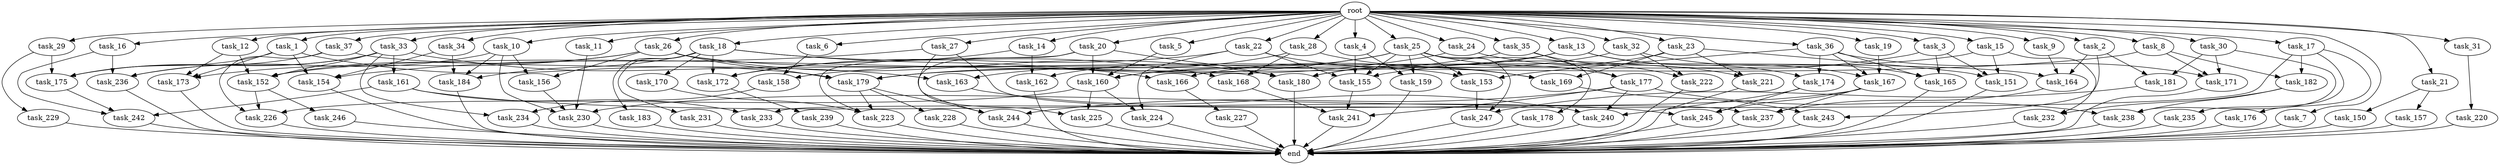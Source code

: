digraph G {
  task_8 [size="102.400000"];
  task_239 [size="21474836480.000000"];
  task_173 [size="28346784153.600002"];
  task_158 [size="45526653337.600006"];
  task_17 [size="102.400000"];
  task_32 [size="102.400000"];
  root [size="0.000000"];
  task_223 [size="112528143155.200012"];
  task_242 [size="146028888064.000000"];
  task_35 [size="102.400000"];
  task_161 [size="85899345920.000000"];
  task_159 [size="49821620633.600006"];
  task_26 [size="102.400000"];
  task_15 [size="102.400000"];
  task_167 [size="79886391705.600006"];
  task_227 [size="30923764531.200001"];
  task_166 [size="6871947673.600000"];
  task_184 [size="79886391705.600006"];
  task_177 [size="84181359001.600006"];
  task_33 [size="102.400000"];
  task_240 [size="24910810316.800003"];
  task_181 [size="85899345920.000000"];
  task_231 [size="3435973836.800000"];
  task_241 [size="69578470195.199997"];
  task_233 [size="83322365542.400009"];
  task_176 [size="13743895347.200001"];
  end [size="0.000000"];
  task_13 [size="102.400000"];
  task_153 [size="48962627174.400002"];
  task_30 [size="102.400000"];
  task_5 [size="102.400000"];
  task_183 [size="3435973836.800000"];
  task_6 [size="102.400000"];
  task_7 [size="102.400000"];
  task_25 [size="102.400000"];
  task_22 [size="102.400000"];
  task_169 [size="154618822656.000000"];
  task_3 [size="102.400000"];
  task_179 [size="97925254348.800003"];
  task_234 [size="140874927308.800018"];
  task_164 [size="82463372083.200012"];
  task_221 [size="116823110451.200012"];
  task_236 [size="162349763788.800018"];
  task_230 [size="182965606809.600006"];
  task_162 [size="45526653337.600006"];
  task_157 [size="69578470195.199997"];
  task_16 [size="102.400000"];
  task_154 [size="64424509440.000000"];
  task_150 [size="69578470195.199997"];
  task_175 [size="152041842278.399994"];
  task_224 [size="83322365542.400009"];
  task_155 [size="105656195481.600006"];
  task_160 [size="180388626432.000000"];
  task_182 [size="55834574848.000000"];
  task_245 [size="108233175859.200012"];
  task_12 [size="102.400000"];
  task_21 [size="102.400000"];
  task_18 [size="102.400000"];
  task_180 [size="132284992716.800003"];
  task_31 [size="102.400000"];
  task_244 [size="104797202022.400009"];
  task_9 [size="102.400000"];
  task_237 [size="60129542144.000000"];
  task_168 [size="58411555225.600006"];
  task_28 [size="102.400000"];
  task_174 [size="24910810316.800003"];
  task_247 [size="105656195481.600006"];
  task_29 [size="102.400000"];
  task_11 [size="102.400000"];
  task_34 [size="102.400000"];
  task_10 [size="102.400000"];
  task_163 [size="140874927308.800018"];
  task_178 [size="42090679500.800003"];
  task_2 [size="102.400000"];
  task_171 [size="76450417868.800003"];
  task_225 [size="91053306675.200012"];
  task_228 [size="69578470195.199997"];
  task_14 [size="102.400000"];
  task_156 [size="58411555225.600006"];
  task_151 [size="213889371340.800018"];
  task_222 [size="45526653337.600006"];
  task_24 [size="102.400000"];
  task_243 [size="140874927308.800018"];
  task_19 [size="102.400000"];
  task_226 [size="104797202022.400009"];
  task_36 [size="102.400000"];
  task_170 [size="3435973836.800000"];
  task_220 [size="42090679500.800003"];
  task_4 [size="102.400000"];
  task_235 [size="13743895347.200001"];
  task_27 [size="102.400000"];
  task_232 [size="99643241267.200012"];
  task_229 [size="30923764531.200001"];
  task_23 [size="102.400000"];
  task_37 [size="102.400000"];
  task_165 [size="48962627174.400002"];
  task_1 [size="102.400000"];
  task_152 [size="114246130073.600006"];
  task_172 [size="20615843020.800003"];
  task_246 [size="21474836480.000000"];
  task_20 [size="102.400000"];
  task_238 [size="58411555225.600006"];

  task_8 -> task_179 [size="411041792.000000"];
  task_8 -> task_171 [size="411041792.000000"];
  task_8 -> task_182 [size="411041792.000000"];
  task_239 -> end [size="1.000000"];
  task_173 -> end [size="1.000000"];
  task_158 -> task_234 [size="536870912.000000"];
  task_17 -> task_235 [size="134217728.000000"];
  task_17 -> task_233 [size="134217728.000000"];
  task_17 -> task_176 [size="134217728.000000"];
  task_17 -> task_182 [size="134217728.000000"];
  task_32 -> task_166 [size="33554432.000000"];
  task_32 -> task_165 [size="33554432.000000"];
  task_32 -> task_222 [size="33554432.000000"];
  root -> task_8 [size="1.000000"];
  root -> task_14 [size="1.000000"];
  root -> task_24 [size="1.000000"];
  root -> task_13 [size="1.000000"];
  root -> task_33 [size="1.000000"];
  root -> task_12 [size="1.000000"];
  root -> task_21 [size="1.000000"];
  root -> task_18 [size="1.000000"];
  root -> task_22 [size="1.000000"];
  root -> task_31 [size="1.000000"];
  root -> task_9 [size="1.000000"];
  root -> task_5 [size="1.000000"];
  root -> task_36 [size="1.000000"];
  root -> task_32 [size="1.000000"];
  root -> task_26 [size="1.000000"];
  root -> task_15 [size="1.000000"];
  root -> task_6 [size="1.000000"];
  root -> task_4 [size="1.000000"];
  root -> task_25 [size="1.000000"];
  root -> task_30 [size="1.000000"];
  root -> task_34 [size="1.000000"];
  root -> task_3 [size="1.000000"];
  root -> task_19 [size="1.000000"];
  root -> task_10 [size="1.000000"];
  root -> task_23 [size="1.000000"];
  root -> task_37 [size="1.000000"];
  root -> task_1 [size="1.000000"];
  root -> task_17 [size="1.000000"];
  root -> task_2 [size="1.000000"];
  root -> task_29 [size="1.000000"];
  root -> task_20 [size="1.000000"];
  root -> task_35 [size="1.000000"];
  root -> task_7 [size="1.000000"];
  root -> task_27 [size="1.000000"];
  root -> task_11 [size="1.000000"];
  root -> task_28 [size="1.000000"];
  root -> task_16 [size="1.000000"];
  task_223 -> end [size="1.000000"];
  task_242 -> end [size="1.000000"];
  task_35 -> task_160 [size="411041792.000000"];
  task_35 -> task_177 [size="411041792.000000"];
  task_35 -> task_222 [size="411041792.000000"];
  task_161 -> task_245 [size="679477248.000000"];
  task_161 -> task_242 [size="679477248.000000"];
  task_161 -> task_233 [size="679477248.000000"];
  task_159 -> end [size="1.000000"];
  task_26 -> task_156 [size="33554432.000000"];
  task_26 -> task_179 [size="33554432.000000"];
  task_26 -> task_153 [size="33554432.000000"];
  task_26 -> task_180 [size="33554432.000000"];
  task_26 -> task_152 [size="33554432.000000"];
  task_26 -> task_173 [size="33554432.000000"];
  task_15 -> task_160 [size="838860800.000000"];
  task_15 -> task_151 [size="838860800.000000"];
  task_15 -> task_232 [size="838860800.000000"];
  task_167 -> task_245 [size="301989888.000000"];
  task_167 -> task_237 [size="301989888.000000"];
  task_167 -> task_230 [size="301989888.000000"];
  task_227 -> end [size="1.000000"];
  task_166 -> task_227 [size="301989888.000000"];
  task_184 -> end [size="1.000000"];
  task_177 -> task_241 [size="134217728.000000"];
  task_177 -> task_238 [size="134217728.000000"];
  task_177 -> task_240 [size="134217728.000000"];
  task_177 -> task_244 [size="134217728.000000"];
  task_33 -> task_234 [size="838860800.000000"];
  task_33 -> task_163 [size="838860800.000000"];
  task_33 -> task_161 [size="838860800.000000"];
  task_33 -> task_236 [size="838860800.000000"];
  task_33 -> task_175 [size="838860800.000000"];
  task_33 -> task_152 [size="838860800.000000"];
  task_240 -> end [size="1.000000"];
  task_181 -> task_247 [size="411041792.000000"];
  task_231 -> end [size="1.000000"];
  task_241 -> end [size="1.000000"];
  task_233 -> end [size="1.000000"];
  task_176 -> end [size="1.000000"];
  task_13 -> task_167 [size="209715200.000000"];
  task_13 -> task_174 [size="209715200.000000"];
  task_13 -> task_180 [size="209715200.000000"];
  task_13 -> task_152 [size="209715200.000000"];
  task_153 -> task_247 [size="209715200.000000"];
  task_30 -> task_181 [size="301989888.000000"];
  task_30 -> task_171 [size="301989888.000000"];
  task_30 -> task_238 [size="301989888.000000"];
  task_5 -> task_160 [size="301989888.000000"];
  task_183 -> end [size="1.000000"];
  task_6 -> task_158 [size="33554432.000000"];
  task_7 -> end [size="1.000000"];
  task_25 -> task_178 [size="411041792.000000"];
  task_25 -> task_162 [size="411041792.000000"];
  task_25 -> task_158 [size="411041792.000000"];
  task_25 -> task_153 [size="411041792.000000"];
  task_25 -> task_159 [size="411041792.000000"];
  task_25 -> task_247 [size="411041792.000000"];
  task_25 -> task_155 [size="411041792.000000"];
  task_25 -> task_177 [size="411041792.000000"];
  task_22 -> task_172 [size="134217728.000000"];
  task_22 -> task_169 [size="134217728.000000"];
  task_22 -> task_224 [size="134217728.000000"];
  task_22 -> task_155 [size="134217728.000000"];
  task_169 -> task_243 [size="838860800.000000"];
  task_3 -> task_151 [size="411041792.000000"];
  task_3 -> task_165 [size="411041792.000000"];
  task_3 -> task_155 [size="411041792.000000"];
  task_179 -> task_228 [size="679477248.000000"];
  task_179 -> task_223 [size="679477248.000000"];
  task_179 -> task_244 [size="679477248.000000"];
  task_234 -> end [size="1.000000"];
  task_164 -> task_237 [size="75497472.000000"];
  task_221 -> end [size="1.000000"];
  task_236 -> end [size="1.000000"];
  task_230 -> end [size="1.000000"];
  task_162 -> end [size="1.000000"];
  task_157 -> end [size="1.000000"];
  task_16 -> task_242 [size="209715200.000000"];
  task_16 -> task_236 [size="209715200.000000"];
  task_154 -> end [size="1.000000"];
  task_150 -> end [size="1.000000"];
  task_175 -> task_242 [size="536870912.000000"];
  task_224 -> end [size="1.000000"];
  task_155 -> task_241 [size="134217728.000000"];
  task_160 -> task_224 [size="679477248.000000"];
  task_160 -> task_226 [size="679477248.000000"];
  task_160 -> task_225 [size="679477248.000000"];
  task_182 -> task_232 [size="134217728.000000"];
  task_182 -> task_238 [size="134217728.000000"];
  task_245 -> end [size="1.000000"];
  task_12 -> task_152 [size="33554432.000000"];
  task_12 -> task_173 [size="33554432.000000"];
  task_21 -> task_150 [size="679477248.000000"];
  task_21 -> task_157 [size="679477248.000000"];
  task_18 -> task_172 [size="33554432.000000"];
  task_18 -> task_183 [size="33554432.000000"];
  task_18 -> task_231 [size="33554432.000000"];
  task_18 -> task_166 [size="33554432.000000"];
  task_18 -> task_170 [size="33554432.000000"];
  task_18 -> task_168 [size="33554432.000000"];
  task_18 -> task_184 [size="33554432.000000"];
  task_180 -> end [size="1.000000"];
  task_31 -> task_220 [size="411041792.000000"];
  task_244 -> end [size="1.000000"];
  task_9 -> task_164 [size="134217728.000000"];
  task_237 -> end [size="1.000000"];
  task_168 -> task_241 [size="411041792.000000"];
  task_28 -> task_169 [size="536870912.000000"];
  task_28 -> task_168 [size="536870912.000000"];
  task_28 -> task_163 [size="536870912.000000"];
  task_174 -> task_245 [size="75497472.000000"];
  task_174 -> task_240 [size="75497472.000000"];
  task_247 -> end [size="1.000000"];
  task_29 -> task_229 [size="301989888.000000"];
  task_29 -> task_175 [size="301989888.000000"];
  task_11 -> task_230 [size="411041792.000000"];
  task_34 -> task_154 [size="209715200.000000"];
  task_34 -> task_184 [size="209715200.000000"];
  task_10 -> task_184 [size="536870912.000000"];
  task_10 -> task_156 [size="536870912.000000"];
  task_10 -> task_230 [size="536870912.000000"];
  task_10 -> task_236 [size="536870912.000000"];
  task_163 -> task_240 [size="33554432.000000"];
  task_178 -> end [size="1.000000"];
  task_2 -> task_181 [size="536870912.000000"];
  task_2 -> task_243 [size="536870912.000000"];
  task_2 -> task_164 [size="536870912.000000"];
  task_171 -> end [size="1.000000"];
  task_225 -> end [size="1.000000"];
  task_228 -> end [size="1.000000"];
  task_14 -> task_172 [size="33554432.000000"];
  task_14 -> task_162 [size="33554432.000000"];
  task_156 -> task_230 [size="536870912.000000"];
  task_151 -> end [size="1.000000"];
  task_222 -> end [size="1.000000"];
  task_24 -> task_179 [size="301989888.000000"];
  task_24 -> task_221 [size="301989888.000000"];
  task_243 -> end [size="1.000000"];
  task_19 -> task_167 [size="536870912.000000"];
  task_226 -> end [size="1.000000"];
  task_36 -> task_153 [size="33554432.000000"];
  task_36 -> task_167 [size="33554432.000000"];
  task_36 -> task_174 [size="33554432.000000"];
  task_36 -> task_165 [size="33554432.000000"];
  task_36 -> task_171 [size="33554432.000000"];
  task_170 -> task_223 [size="209715200.000000"];
  task_220 -> end [size="1.000000"];
  task_4 -> task_159 [size="75497472.000000"];
  task_4 -> task_155 [size="75497472.000000"];
  task_235 -> end [size="1.000000"];
  task_27 -> task_154 [size="209715200.000000"];
  task_27 -> task_237 [size="209715200.000000"];
  task_27 -> task_225 [size="209715200.000000"];
  task_232 -> end [size="1.000000"];
  task_229 -> end [size="1.000000"];
  task_23 -> task_151 [size="838860800.000000"];
  task_23 -> task_169 [size="838860800.000000"];
  task_23 -> task_180 [size="838860800.000000"];
  task_23 -> task_221 [size="838860800.000000"];
  task_37 -> task_175 [size="134217728.000000"];
  task_37 -> task_226 [size="134217728.000000"];
  task_37 -> task_164 [size="134217728.000000"];
  task_165 -> end [size="1.000000"];
  task_1 -> task_154 [size="209715200.000000"];
  task_1 -> task_175 [size="209715200.000000"];
  task_1 -> task_173 [size="209715200.000000"];
  task_1 -> task_179 [size="209715200.000000"];
  task_152 -> task_246 [size="209715200.000000"];
  task_152 -> task_226 [size="209715200.000000"];
  task_172 -> task_239 [size="209715200.000000"];
  task_246 -> end [size="1.000000"];
  task_20 -> task_160 [size="209715200.000000"];
  task_20 -> task_180 [size="209715200.000000"];
  task_20 -> task_223 [size="209715200.000000"];
  task_20 -> task_244 [size="209715200.000000"];
  task_238 -> end [size="1.000000"];
}

